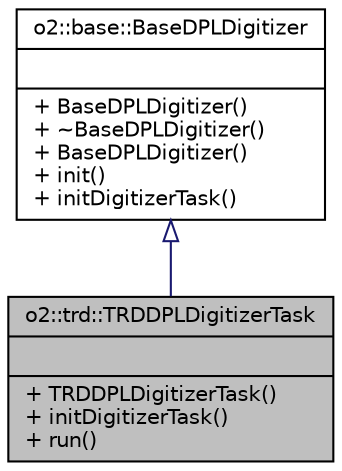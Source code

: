 digraph "o2::trd::TRDDPLDigitizerTask"
{
 // INTERACTIVE_SVG=YES
  bgcolor="transparent";
  edge [fontname="Helvetica",fontsize="10",labelfontname="Helvetica",labelfontsize="10"];
  node [fontname="Helvetica",fontsize="10",shape=record];
  Node0 [label="{o2::trd::TRDDPLDigitizerTask\n||+ TRDDPLDigitizerTask()\l+ initDigitizerTask()\l+ run()\l}",height=0.2,width=0.4,color="black", fillcolor="grey75", style="filled", fontcolor="black"];
  Node1 -> Node0 [dir="back",color="midnightblue",fontsize="10",style="solid",arrowtail="onormal",fontname="Helvetica"];
  Node1 [label="{o2::base::BaseDPLDigitizer\n||+ BaseDPLDigitizer()\l+ ~BaseDPLDigitizer()\l+ BaseDPLDigitizer()\l+ init()\l+ initDigitizerTask()\l}",height=0.2,width=0.4,color="black",URL="$de/de1/classo2_1_1base_1_1BaseDPLDigitizer.html"];
}

